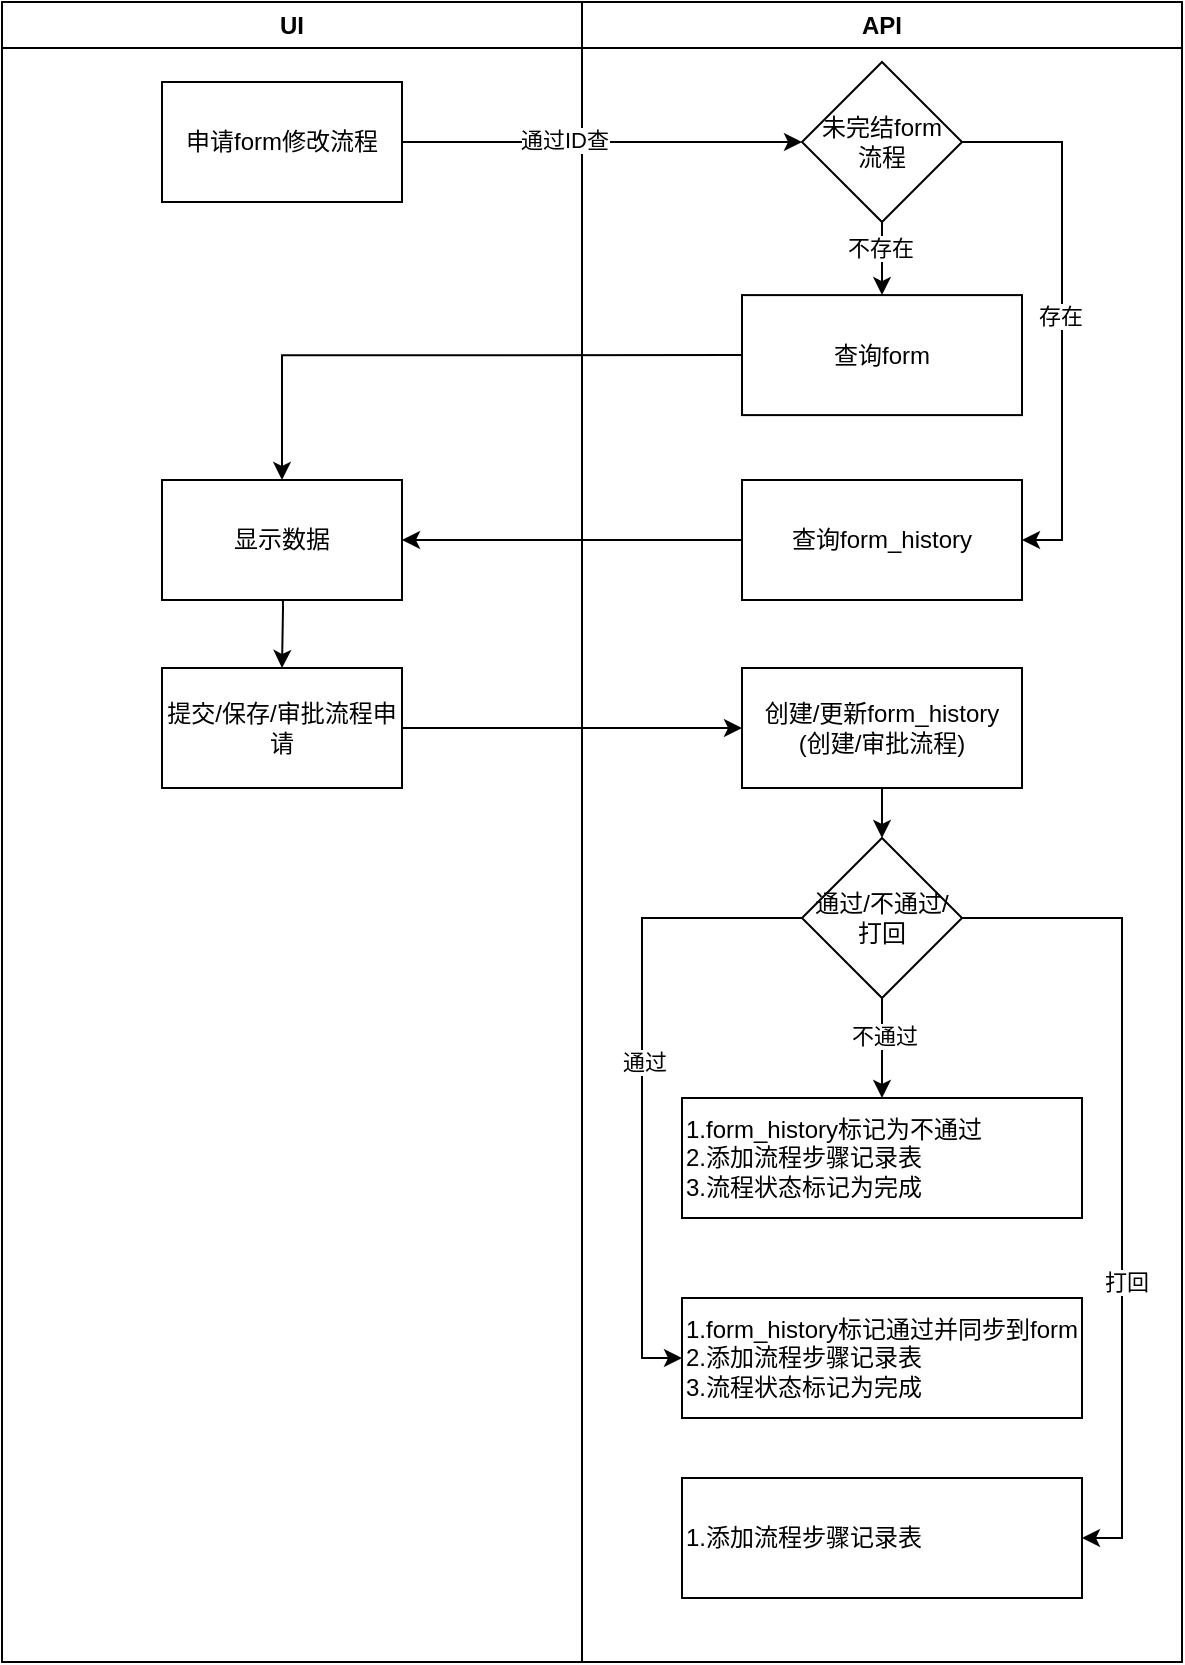 <mxfile version="20.8.3" type="github">
  <diagram id="hmlVGfcO0KWfllw4ZGa7" name="第 1 页">
    <mxGraphModel dx="1430" dy="775" grid="1" gridSize="10" guides="1" tooltips="1" connect="1" arrows="1" fold="1" page="1" pageScale="1" pageWidth="1100" pageHeight="850" math="0" shadow="0">
      <root>
        <mxCell id="0" />
        <mxCell id="1" parent="0" />
        <mxCell id="PIzyJmBc4iHDWjUkCJsT-10" value="UI" style="swimlane;whiteSpace=wrap;html=1;" vertex="1" parent="1">
          <mxGeometry x="10" y="10" width="290" height="830" as="geometry" />
        </mxCell>
        <mxCell id="PIzyJmBc4iHDWjUkCJsT-1" value="申请form修改流程" style="rounded=0;whiteSpace=wrap;html=1;" vertex="1" parent="PIzyJmBc4iHDWjUkCJsT-10">
          <mxGeometry x="80" y="40" width="120" height="60" as="geometry" />
        </mxCell>
        <mxCell id="PIzyJmBc4iHDWjUkCJsT-34" style="edgeStyle=orthogonalEdgeStyle;rounded=0;orthogonalLoop=1;jettySize=auto;html=1;exitX=0.5;exitY=1;exitDx=0;exitDy=0;entryX=0.5;entryY=0;entryDx=0;entryDy=0;" edge="1" parent="PIzyJmBc4iHDWjUkCJsT-10" target="PIzyJmBc4iHDWjUkCJsT-8">
          <mxGeometry relative="1" as="geometry">
            <mxPoint x="140" y="272" as="sourcePoint" />
            <mxPoint x="140" y="322" as="targetPoint" />
          </mxGeometry>
        </mxCell>
        <mxCell id="PIzyJmBc4iHDWjUkCJsT-18" value="显示数据" style="rounded=0;whiteSpace=wrap;html=1;" vertex="1" parent="PIzyJmBc4iHDWjUkCJsT-10">
          <mxGeometry x="80" y="239" width="120" height="60" as="geometry" />
        </mxCell>
        <mxCell id="PIzyJmBc4iHDWjUkCJsT-8" value="提交/保存/审批流程申请" style="rounded=0;whiteSpace=wrap;html=1;" vertex="1" parent="PIzyJmBc4iHDWjUkCJsT-10">
          <mxGeometry x="80" y="333" width="120" height="60" as="geometry" />
        </mxCell>
        <mxCell id="PIzyJmBc4iHDWjUkCJsT-11" value="API" style="swimlane;whiteSpace=wrap;html=1;" vertex="1" parent="1">
          <mxGeometry x="300" y="10" width="300" height="830" as="geometry">
            <mxRectangle x="780" y="130" width="140" height="30" as="alternateBounds" />
          </mxGeometry>
        </mxCell>
        <mxCell id="PIzyJmBc4iHDWjUkCJsT-28" style="edgeStyle=orthogonalEdgeStyle;rounded=0;orthogonalLoop=1;jettySize=auto;html=1;exitX=1;exitY=0.5;exitDx=0;exitDy=0;entryX=1;entryY=0.5;entryDx=0;entryDy=0;" edge="1" parent="PIzyJmBc4iHDWjUkCJsT-11" source="PIzyJmBc4iHDWjUkCJsT-20" target="PIzyJmBc4iHDWjUkCJsT-27">
          <mxGeometry relative="1" as="geometry" />
        </mxCell>
        <mxCell id="PIzyJmBc4iHDWjUkCJsT-51" value="存在" style="edgeLabel;html=1;align=center;verticalAlign=middle;resizable=0;points=[];" vertex="1" connectable="0" parent="PIzyJmBc4iHDWjUkCJsT-28">
          <mxGeometry x="0.053" y="-1" relative="1" as="geometry">
            <mxPoint y="-5" as="offset" />
          </mxGeometry>
        </mxCell>
        <mxCell id="PIzyJmBc4iHDWjUkCJsT-20" value="未完结form&lt;br style=&quot;border-color: var(--border-color);&quot;&gt;流程" style="rhombus;whiteSpace=wrap;html=1;" vertex="1" parent="PIzyJmBc4iHDWjUkCJsT-11">
          <mxGeometry x="110" y="30" width="80" height="80" as="geometry" />
        </mxCell>
        <mxCell id="PIzyJmBc4iHDWjUkCJsT-25" value="查询form" style="rounded=0;whiteSpace=wrap;html=1;" vertex="1" parent="PIzyJmBc4iHDWjUkCJsT-11">
          <mxGeometry x="80" y="146.55" width="140" height="60" as="geometry" />
        </mxCell>
        <mxCell id="PIzyJmBc4iHDWjUkCJsT-22" style="edgeStyle=orthogonalEdgeStyle;rounded=0;orthogonalLoop=1;jettySize=auto;html=1;exitX=0.5;exitY=1;exitDx=0;exitDy=0;entryX=0.5;entryY=0;entryDx=0;entryDy=0;" edge="1" parent="PIzyJmBc4iHDWjUkCJsT-11" source="PIzyJmBc4iHDWjUkCJsT-20" target="PIzyJmBc4iHDWjUkCJsT-25">
          <mxGeometry relative="1" as="geometry" />
        </mxCell>
        <mxCell id="PIzyJmBc4iHDWjUkCJsT-23" value="不存在" style="edgeLabel;html=1;align=center;verticalAlign=middle;resizable=0;points=[];" vertex="1" connectable="0" parent="PIzyJmBc4iHDWjUkCJsT-22">
          <mxGeometry x="-0.278" y="-1" relative="1" as="geometry">
            <mxPoint as="offset" />
          </mxGeometry>
        </mxCell>
        <mxCell id="PIzyJmBc4iHDWjUkCJsT-27" value="查询form_history" style="rounded=0;whiteSpace=wrap;html=1;" vertex="1" parent="PIzyJmBc4iHDWjUkCJsT-11">
          <mxGeometry x="80" y="239" width="140" height="60" as="geometry" />
        </mxCell>
        <mxCell id="PIzyJmBc4iHDWjUkCJsT-44" style="edgeStyle=orthogonalEdgeStyle;rounded=0;orthogonalLoop=1;jettySize=auto;html=1;exitX=0.5;exitY=1;exitDx=0;exitDy=0;entryX=0.5;entryY=0;entryDx=0;entryDy=0;" edge="1" parent="PIzyJmBc4iHDWjUkCJsT-11" source="PIzyJmBc4iHDWjUkCJsT-35" target="PIzyJmBc4iHDWjUkCJsT-43">
          <mxGeometry relative="1" as="geometry" />
        </mxCell>
        <mxCell id="PIzyJmBc4iHDWjUkCJsT-35" value="创建/更新form_history&lt;br&gt;(创建/审批流程)" style="rounded=0;whiteSpace=wrap;html=1;" vertex="1" parent="PIzyJmBc4iHDWjUkCJsT-11">
          <mxGeometry x="80" y="333" width="140" height="60" as="geometry" />
        </mxCell>
        <mxCell id="PIzyJmBc4iHDWjUkCJsT-46" value="" style="edgeStyle=orthogonalEdgeStyle;rounded=0;orthogonalLoop=1;jettySize=auto;html=1;" edge="1" parent="PIzyJmBc4iHDWjUkCJsT-11" source="PIzyJmBc4iHDWjUkCJsT-43" target="PIzyJmBc4iHDWjUkCJsT-45">
          <mxGeometry relative="1" as="geometry">
            <Array as="points">
              <mxPoint x="150" y="518" />
              <mxPoint x="150" y="518" />
            </Array>
          </mxGeometry>
        </mxCell>
        <mxCell id="PIzyJmBc4iHDWjUkCJsT-47" value="不通过" style="edgeLabel;html=1;align=center;verticalAlign=middle;resizable=0;points=[];" vertex="1" connectable="0" parent="PIzyJmBc4iHDWjUkCJsT-46">
          <mxGeometry x="-0.267" y="1" relative="1" as="geometry">
            <mxPoint as="offset" />
          </mxGeometry>
        </mxCell>
        <mxCell id="PIzyJmBc4iHDWjUkCJsT-49" style="edgeStyle=orthogonalEdgeStyle;rounded=0;orthogonalLoop=1;jettySize=auto;html=1;exitX=0;exitY=0.5;exitDx=0;exitDy=0;entryX=0;entryY=0.5;entryDx=0;entryDy=0;" edge="1" parent="PIzyJmBc4iHDWjUkCJsT-11" source="PIzyJmBc4iHDWjUkCJsT-43" target="PIzyJmBc4iHDWjUkCJsT-48">
          <mxGeometry relative="1" as="geometry">
            <Array as="points">
              <mxPoint x="30" y="458" />
              <mxPoint x="30" y="678" />
            </Array>
          </mxGeometry>
        </mxCell>
        <mxCell id="PIzyJmBc4iHDWjUkCJsT-50" value="通过" style="edgeLabel;html=1;align=center;verticalAlign=middle;resizable=0;points=[];" vertex="1" connectable="0" parent="PIzyJmBc4iHDWjUkCJsT-49">
          <mxGeometry x="-0.05" y="1" relative="1" as="geometry">
            <mxPoint as="offset" />
          </mxGeometry>
        </mxCell>
        <mxCell id="PIzyJmBc4iHDWjUkCJsT-43" value="通过/不通过/打回" style="rhombus;whiteSpace=wrap;html=1;rounded=0;" vertex="1" parent="PIzyJmBc4iHDWjUkCJsT-11">
          <mxGeometry x="110" y="418" width="80" height="80" as="geometry" />
        </mxCell>
        <mxCell id="PIzyJmBc4iHDWjUkCJsT-45" value="1.form_history标记为不通过&lt;br&gt;2.添加流程步骤记录表&lt;br&gt;&lt;div style=&quot;&quot;&gt;&lt;span style=&quot;background-color: initial;&quot;&gt;3.流程状态标记为完成&lt;/span&gt;&lt;/div&gt;" style="whiteSpace=wrap;html=1;rounded=0;align=left;" vertex="1" parent="PIzyJmBc4iHDWjUkCJsT-11">
          <mxGeometry x="50" y="548" width="200" height="60" as="geometry" />
        </mxCell>
        <mxCell id="PIzyJmBc4iHDWjUkCJsT-48" value="1.form_history标记通过并同步到form&lt;br&gt;2.添加流程步骤记录表&lt;br&gt;&lt;div style=&quot;&quot;&gt;&lt;span style=&quot;background-color: initial;&quot;&gt;3.流程状态标记为完成&lt;/span&gt;&lt;/div&gt;" style="whiteSpace=wrap;html=1;rounded=0;align=left;" vertex="1" parent="PIzyJmBc4iHDWjUkCJsT-11">
          <mxGeometry x="50" y="648" width="200" height="60" as="geometry" />
        </mxCell>
        <mxCell id="PIzyJmBc4iHDWjUkCJsT-53" value="1.添加流程步骤记录表" style="whiteSpace=wrap;html=1;rounded=0;align=left;" vertex="1" parent="PIzyJmBc4iHDWjUkCJsT-11">
          <mxGeometry x="50" y="738" width="200" height="60" as="geometry" />
        </mxCell>
        <mxCell id="PIzyJmBc4iHDWjUkCJsT-52" style="edgeStyle=orthogonalEdgeStyle;rounded=0;orthogonalLoop=1;jettySize=auto;html=1;exitX=1;exitY=0.5;exitDx=0;exitDy=0;entryX=1;entryY=0.5;entryDx=0;entryDy=0;" edge="1" parent="PIzyJmBc4iHDWjUkCJsT-11" source="PIzyJmBc4iHDWjUkCJsT-43" target="PIzyJmBc4iHDWjUkCJsT-53">
          <mxGeometry relative="1" as="geometry">
            <mxPoint x="240" y="788" as="targetPoint" />
            <Array as="points">
              <mxPoint x="270" y="458" />
              <mxPoint x="270" y="768" />
            </Array>
          </mxGeometry>
        </mxCell>
        <mxCell id="PIzyJmBc4iHDWjUkCJsT-54" value="打回" style="edgeLabel;html=1;align=center;verticalAlign=middle;resizable=0;points=[];" vertex="1" connectable="0" parent="PIzyJmBc4iHDWjUkCJsT-52">
          <mxGeometry x="0.277" y="2" relative="1" as="geometry">
            <mxPoint as="offset" />
          </mxGeometry>
        </mxCell>
        <mxCell id="PIzyJmBc4iHDWjUkCJsT-15" style="edgeStyle=orthogonalEdgeStyle;rounded=0;orthogonalLoop=1;jettySize=auto;html=1;exitX=1;exitY=0.5;exitDx=0;exitDy=0;entryX=0;entryY=0.5;entryDx=0;entryDy=0;" edge="1" parent="1" source="PIzyJmBc4iHDWjUkCJsT-1" target="PIzyJmBc4iHDWjUkCJsT-20">
          <mxGeometry relative="1" as="geometry">
            <mxPoint x="380" y="80" as="targetPoint" />
          </mxGeometry>
        </mxCell>
        <mxCell id="PIzyJmBc4iHDWjUkCJsT-24" value="通过ID查" style="edgeLabel;html=1;align=center;verticalAlign=middle;resizable=0;points=[];" vertex="1" connectable="0" parent="PIzyJmBc4iHDWjUkCJsT-15">
          <mxGeometry x="-0.189" y="1" relative="1" as="geometry">
            <mxPoint as="offset" />
          </mxGeometry>
        </mxCell>
        <mxCell id="PIzyJmBc4iHDWjUkCJsT-26" style="edgeStyle=orthogonalEdgeStyle;rounded=0;orthogonalLoop=1;jettySize=auto;html=1;exitX=0;exitY=0.5;exitDx=0;exitDy=0;entryX=0.5;entryY=0;entryDx=0;entryDy=0;" edge="1" parent="1" source="PIzyJmBc4iHDWjUkCJsT-25" target="PIzyJmBc4iHDWjUkCJsT-18">
          <mxGeometry relative="1" as="geometry" />
        </mxCell>
        <mxCell id="PIzyJmBc4iHDWjUkCJsT-33" style="edgeStyle=orthogonalEdgeStyle;rounded=0;orthogonalLoop=1;jettySize=auto;html=1;exitX=0;exitY=0.5;exitDx=0;exitDy=0;entryX=1;entryY=0.5;entryDx=0;entryDy=0;" edge="1" parent="1" source="PIzyJmBc4iHDWjUkCJsT-27" target="PIzyJmBc4iHDWjUkCJsT-18">
          <mxGeometry relative="1" as="geometry" />
        </mxCell>
        <mxCell id="PIzyJmBc4iHDWjUkCJsT-36" style="edgeStyle=orthogonalEdgeStyle;rounded=0;orthogonalLoop=1;jettySize=auto;html=1;exitX=1;exitY=0.5;exitDx=0;exitDy=0;" edge="1" parent="1" source="PIzyJmBc4iHDWjUkCJsT-8" target="PIzyJmBc4iHDWjUkCJsT-35">
          <mxGeometry relative="1" as="geometry" />
        </mxCell>
      </root>
    </mxGraphModel>
  </diagram>
</mxfile>
